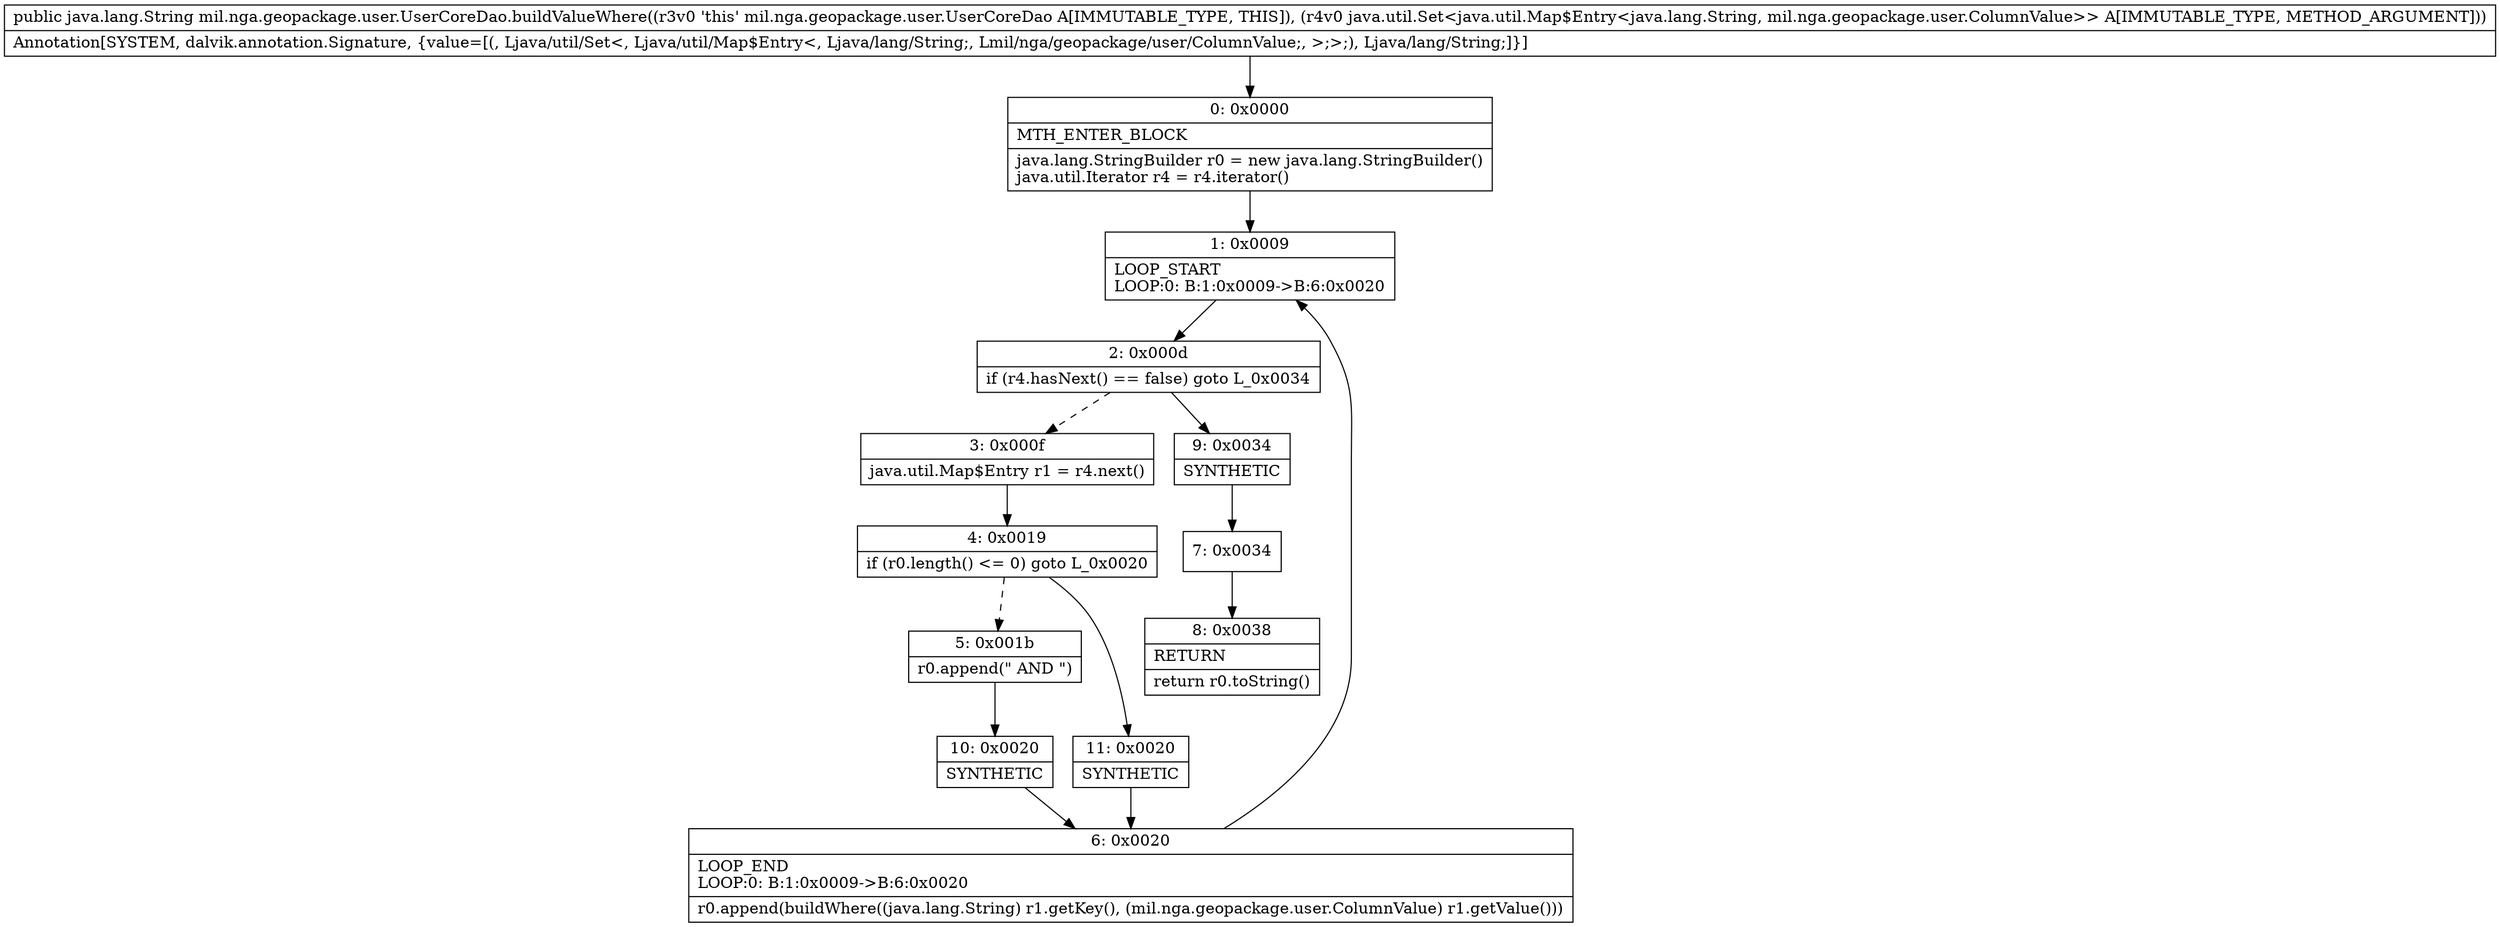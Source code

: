 digraph "CFG formil.nga.geopackage.user.UserCoreDao.buildValueWhere(Ljava\/util\/Set;)Ljava\/lang\/String;" {
Node_0 [shape=record,label="{0\:\ 0x0000|MTH_ENTER_BLOCK\l|java.lang.StringBuilder r0 = new java.lang.StringBuilder()\ljava.util.Iterator r4 = r4.iterator()\l}"];
Node_1 [shape=record,label="{1\:\ 0x0009|LOOP_START\lLOOP:0: B:1:0x0009\-\>B:6:0x0020\l}"];
Node_2 [shape=record,label="{2\:\ 0x000d|if (r4.hasNext() == false) goto L_0x0034\l}"];
Node_3 [shape=record,label="{3\:\ 0x000f|java.util.Map$Entry r1 = r4.next()\l}"];
Node_4 [shape=record,label="{4\:\ 0x0019|if (r0.length() \<= 0) goto L_0x0020\l}"];
Node_5 [shape=record,label="{5\:\ 0x001b|r0.append(\" AND \")\l}"];
Node_6 [shape=record,label="{6\:\ 0x0020|LOOP_END\lLOOP:0: B:1:0x0009\-\>B:6:0x0020\l|r0.append(buildWhere((java.lang.String) r1.getKey(), (mil.nga.geopackage.user.ColumnValue) r1.getValue()))\l}"];
Node_7 [shape=record,label="{7\:\ 0x0034}"];
Node_8 [shape=record,label="{8\:\ 0x0038|RETURN\l|return r0.toString()\l}"];
Node_9 [shape=record,label="{9\:\ 0x0034|SYNTHETIC\l}"];
Node_10 [shape=record,label="{10\:\ 0x0020|SYNTHETIC\l}"];
Node_11 [shape=record,label="{11\:\ 0x0020|SYNTHETIC\l}"];
MethodNode[shape=record,label="{public java.lang.String mil.nga.geopackage.user.UserCoreDao.buildValueWhere((r3v0 'this' mil.nga.geopackage.user.UserCoreDao A[IMMUTABLE_TYPE, THIS]), (r4v0 java.util.Set\<java.util.Map$Entry\<java.lang.String, mil.nga.geopackage.user.ColumnValue\>\> A[IMMUTABLE_TYPE, METHOD_ARGUMENT]))  | Annotation[SYSTEM, dalvik.annotation.Signature, \{value=[(, Ljava\/util\/Set\<, Ljava\/util\/Map$Entry\<, Ljava\/lang\/String;, Lmil\/nga\/geopackage\/user\/ColumnValue;, \>;\>;), Ljava\/lang\/String;]\}]\l}"];
MethodNode -> Node_0;
Node_0 -> Node_1;
Node_1 -> Node_2;
Node_2 -> Node_3[style=dashed];
Node_2 -> Node_9;
Node_3 -> Node_4;
Node_4 -> Node_5[style=dashed];
Node_4 -> Node_11;
Node_5 -> Node_10;
Node_6 -> Node_1;
Node_7 -> Node_8;
Node_9 -> Node_7;
Node_10 -> Node_6;
Node_11 -> Node_6;
}

